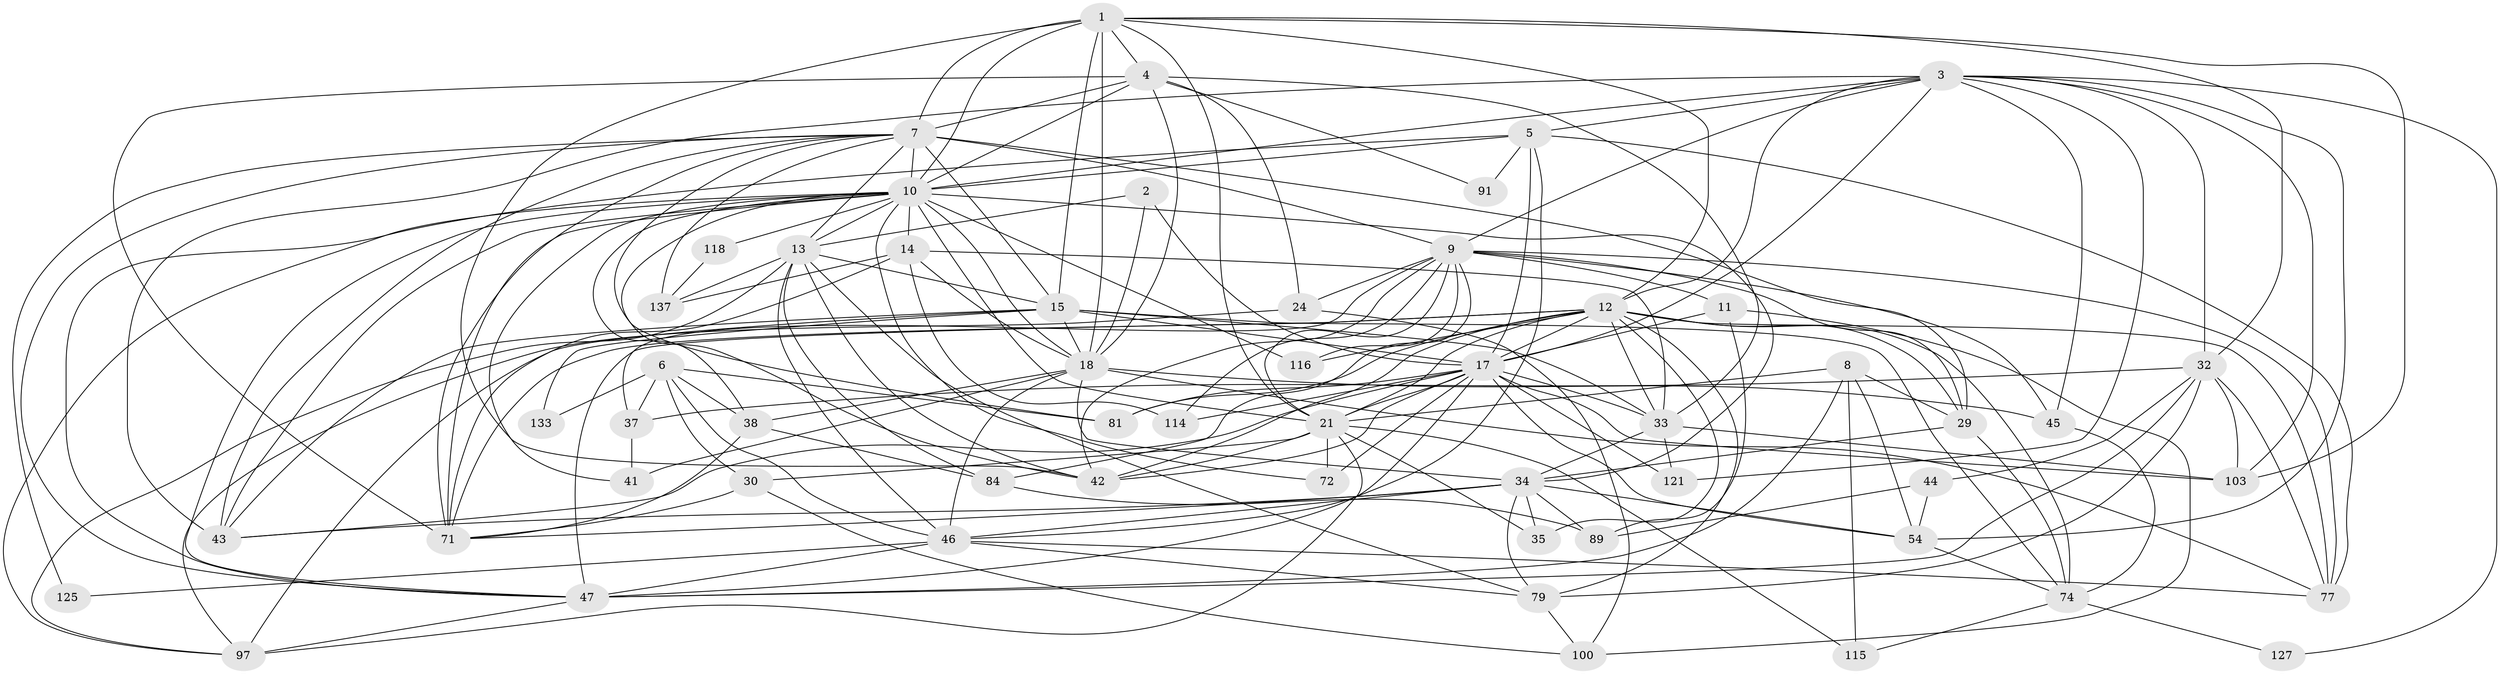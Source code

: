 // original degree distribution, {6: 0.07801418439716312, 3: 0.2624113475177305, 4: 0.3262411347517731, 5: 0.1773049645390071, 10: 0.0070921985815602835, 7: 0.028368794326241134, 2: 0.11347517730496454, 8: 0.0070921985815602835}
// Generated by graph-tools (version 1.1) at 2025/19/03/04/25 18:19:02]
// undirected, 56 vertices, 183 edges
graph export_dot {
graph [start="1"]
  node [color=gray90,style=filled];
  1 [super="+68+70"];
  2;
  3 [super="+61+19"];
  4 [super="+76+50+65"];
  5 [super="+139+22"];
  6 [super="+20"];
  7 [super="+123+62+26"];
  8 [super="+113"];
  9 [super="+25+57"];
  10 [super="+48+73+120+16+117"];
  11;
  12 [super="+28+92+59"];
  13 [super="+69+23"];
  14 [super="+104"];
  15 [super="+124+39"];
  17 [super="+51+27+31"];
  18 [super="+111+40"];
  21 [super="+93"];
  24;
  29 [super="+90"];
  30;
  32 [super="+96+52+64"];
  33 [super="+60"];
  34 [super="+58"];
  35;
  37;
  38;
  41 [super="+140"];
  42 [super="+86+53"];
  43 [super="+67"];
  44;
  45 [super="+108"];
  46 [super="+132+63"];
  47 [super="+126+88"];
  54 [super="+75"];
  71 [super="+102"];
  72;
  74 [super="+135"];
  77 [super="+98"];
  79 [super="+109"];
  81;
  84 [super="+85"];
  89;
  91;
  97 [super="+99"];
  100;
  103;
  114;
  115;
  116;
  118;
  121;
  125;
  127;
  133;
  137;
  1 -- 103;
  1 -- 7 [weight=3];
  1 -- 10;
  1 -- 32;
  1 -- 18 [weight=2];
  1 -- 42;
  1 -- 12;
  1 -- 15;
  1 -- 4;
  1 -- 21;
  2 -- 13;
  2 -- 17;
  2 -- 18;
  3 -- 54;
  3 -- 103;
  3 -- 45;
  3 -- 12;
  3 -- 5;
  3 -- 10 [weight=2];
  3 -- 32 [weight=2];
  3 -- 9;
  3 -- 17;
  3 -- 121;
  3 -- 43;
  3 -- 127;
  4 -- 10 [weight=2];
  4 -- 91;
  4 -- 71;
  4 -- 18 [weight=2];
  4 -- 33;
  4 -- 7 [weight=2];
  4 -- 24;
  5 -- 77;
  5 -- 17;
  5 -- 91;
  5 -- 10;
  5 -- 46;
  5 -- 47;
  6 -- 81;
  6 -- 38;
  6 -- 37;
  6 -- 133;
  6 -- 30;
  6 -- 46;
  7 -- 15;
  7 -- 29;
  7 -- 81;
  7 -- 125;
  7 -- 43;
  7 -- 10;
  7 -- 137;
  7 -- 9;
  7 -- 47;
  7 -- 71;
  7 -- 13;
  8 -- 54;
  8 -- 115;
  8 -- 29;
  8 -- 47;
  8 -- 21;
  9 -- 42;
  9 -- 24;
  9 -- 37;
  9 -- 11;
  9 -- 77;
  9 -- 114;
  9 -- 29;
  9 -- 116;
  9 -- 84;
  9 -- 21 [weight=2];
  9 -- 45;
  10 -- 97;
  10 -- 72;
  10 -- 118;
  10 -- 38;
  10 -- 18;
  10 -- 43;
  10 -- 41;
  10 -- 47;
  10 -- 34;
  10 -- 116;
  10 -- 21;
  10 -- 14;
  10 -- 71;
  10 -- 13;
  10 -- 42;
  11 -- 89;
  11 -- 100;
  11 -- 17;
  12 -- 29;
  12 -- 47;
  12 -- 17 [weight=2];
  12 -- 81;
  12 -- 116;
  12 -- 77;
  12 -- 74;
  12 -- 79;
  12 -- 71;
  12 -- 33;
  12 -- 42;
  12 -- 35;
  12 -- 21;
  13 -- 137;
  13 -- 15;
  13 -- 84 [weight=2];
  13 -- 97;
  13 -- 42;
  13 -- 46;
  13 -- 79;
  14 -- 33;
  14 -- 114;
  14 -- 137;
  14 -- 71;
  14 -- 18;
  15 -- 18;
  15 -- 43;
  15 -- 97;
  15 -- 74;
  15 -- 133;
  15 -- 17;
  15 -- 33;
  17 -- 33;
  17 -- 72;
  17 -- 43;
  17 -- 54;
  17 -- 103;
  17 -- 81;
  17 -- 114;
  17 -- 121;
  17 -- 47;
  17 -- 42 [weight=2];
  17 -- 21;
  18 -- 38;
  18 -- 34;
  18 -- 77;
  18 -- 46;
  18 -- 41;
  18 -- 45;
  21 -- 97;
  21 -- 35;
  21 -- 72;
  21 -- 42;
  21 -- 115;
  21 -- 30;
  24 -- 100;
  24 -- 97;
  29 -- 74;
  29 -- 34;
  30 -- 100;
  30 -- 71;
  32 -- 37;
  32 -- 44;
  32 -- 79;
  32 -- 103;
  32 -- 77;
  32 -- 47;
  33 -- 103;
  33 -- 34;
  33 -- 121;
  34 -- 89;
  34 -- 35;
  34 -- 71;
  34 -- 43;
  34 -- 79;
  34 -- 54;
  34 -- 46;
  37 -- 41;
  38 -- 71;
  38 -- 84;
  44 -- 89;
  44 -- 54;
  45 -- 74;
  46 -- 125;
  46 -- 77;
  46 -- 79;
  46 -- 47;
  47 -- 97;
  54 -- 74;
  74 -- 115;
  74 -- 127;
  79 -- 100;
  84 -- 89;
  118 -- 137;
}
